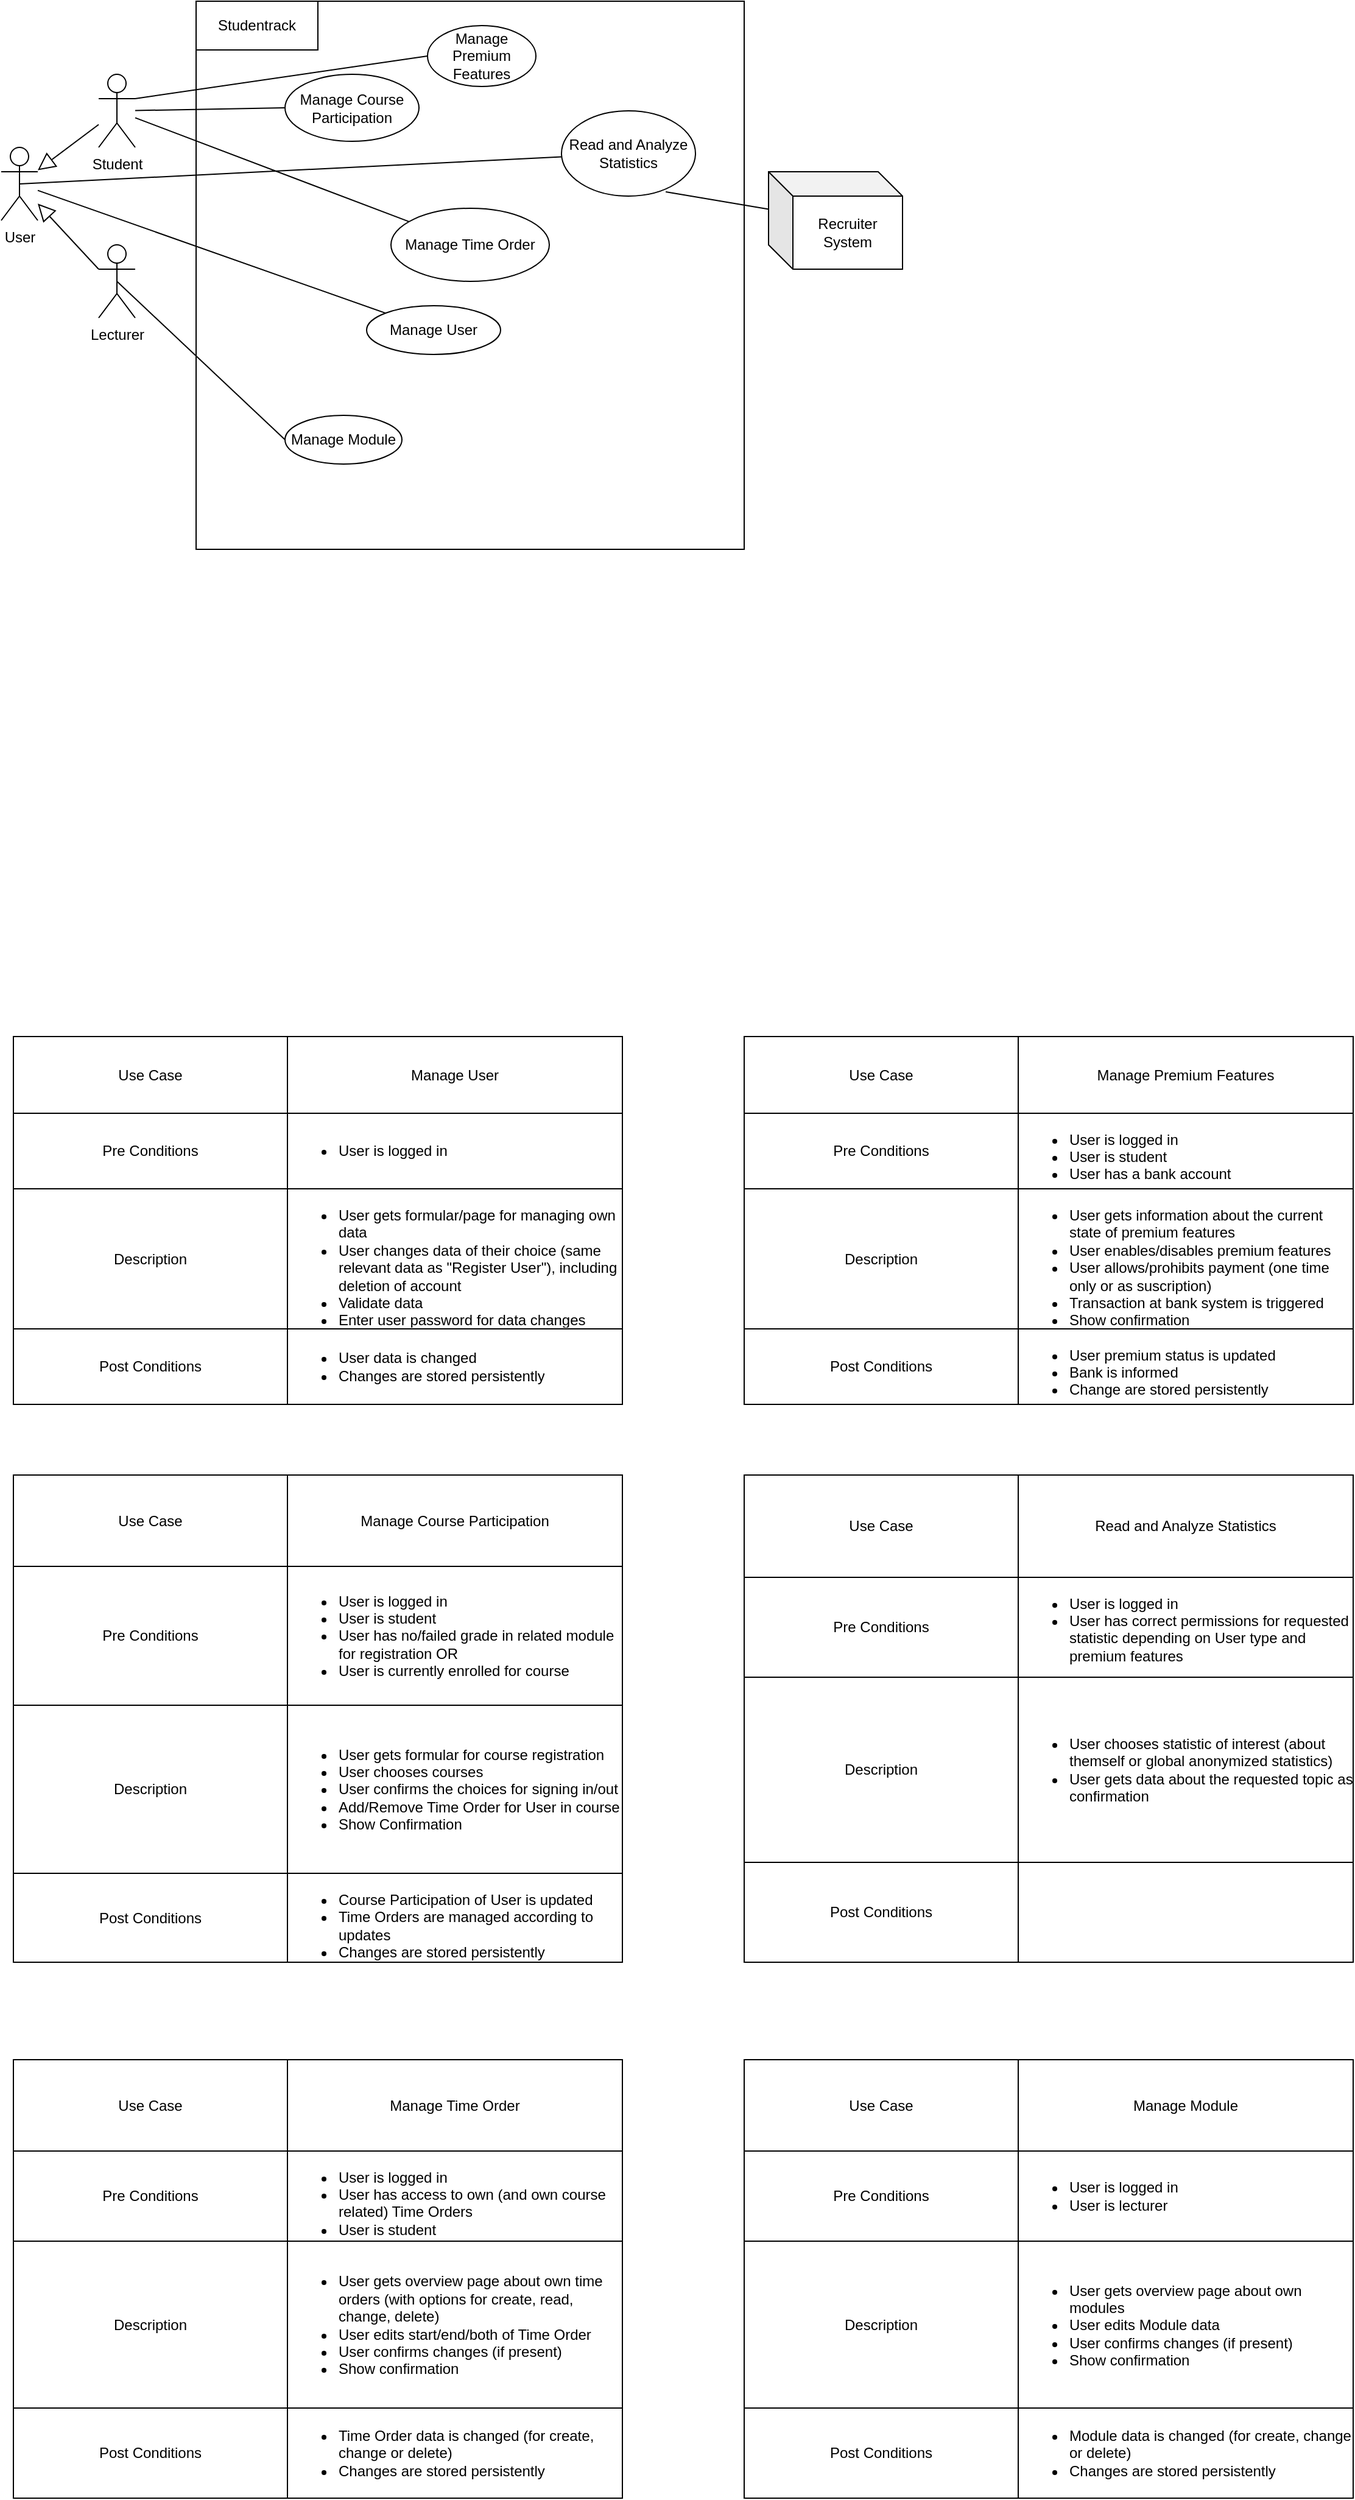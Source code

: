 <mxfile version="15.8.2" type="device"><diagram id="pVK5mQm3MQneoY2yOerM" name="Page-1"><mxGraphModel dx="868" dy="388" grid="1" gridSize="10" guides="1" tooltips="1" connect="1" arrows="1" fold="1" page="1" pageScale="1" pageWidth="827" pageHeight="1169" math="0" shadow="0"><root><mxCell id="0"/><mxCell id="1" parent="0"/><mxCell id="foyUTbefgMakoFAOdk60-1" value="User&lt;br&gt;" style="shape=umlActor;verticalLabelPosition=bottom;verticalAlign=top;html=1;outlineConnect=0;" parent="1" vertex="1"><mxGeometry x="30" y="150" width="30" height="60" as="geometry"/></mxCell><mxCell id="foyUTbefgMakoFAOdk60-2" value="Student&lt;br&gt;" style="shape=umlActor;verticalLabelPosition=bottom;verticalAlign=top;html=1;outlineConnect=0;" parent="1" vertex="1"><mxGeometry x="110" y="90" width="30" height="60" as="geometry"/></mxCell><mxCell id="foyUTbefgMakoFAOdk60-7" value="Lecturer&lt;br&gt;" style="shape=umlActor;verticalLabelPosition=bottom;verticalAlign=top;html=1;outlineConnect=0;" parent="1" vertex="1"><mxGeometry x="110" y="230" width="30" height="60" as="geometry"/></mxCell><mxCell id="foyUTbefgMakoFAOdk60-17" value="" style="whiteSpace=wrap;html=1;aspect=fixed;" parent="1" vertex="1"><mxGeometry x="190" y="30" width="450" height="450" as="geometry"/></mxCell><mxCell id="foyUTbefgMakoFAOdk60-18" value="Studentrack" style="text;html=1;strokeColor=none;fillColor=none;align=center;verticalAlign=middle;whiteSpace=wrap;rounded=0;" parent="1" vertex="1"><mxGeometry x="210" y="35" width="60" height="30" as="geometry"/></mxCell><mxCell id="foyUTbefgMakoFAOdk60-19" value="" style="rounded=0;whiteSpace=wrap;html=1;" parent="1" vertex="1"><mxGeometry x="190" y="30" width="100" height="40" as="geometry"/></mxCell><mxCell id="foyUTbefgMakoFAOdk60-20" value="Studentrack" style="text;html=1;strokeColor=none;fillColor=none;align=center;verticalAlign=middle;whiteSpace=wrap;rounded=0;" parent="1" vertex="1"><mxGeometry x="210" y="35" width="60" height="30" as="geometry"/></mxCell><mxCell id="foyUTbefgMakoFAOdk60-21" value="" style="edgeStyle=none;html=1;endArrow=block;endFill=0;endSize=12;verticalAlign=bottom;rounded=0;" parent="1" source="foyUTbefgMakoFAOdk60-2" target="foyUTbefgMakoFAOdk60-1" edge="1"><mxGeometry width="160" relative="1" as="geometry"><mxPoint x="160" y="180" as="sourcePoint"/><mxPoint x="90" y="290" as="targetPoint"/></mxGeometry></mxCell><mxCell id="foyUTbefgMakoFAOdk60-22" value="" style="edgeStyle=none;html=1;endArrow=block;endFill=0;endSize=12;verticalAlign=bottom;rounded=0;exitX=0;exitY=0.333;exitDx=0;exitDy=0;exitPerimeter=0;" parent="1" source="foyUTbefgMakoFAOdk60-7" target="foyUTbefgMakoFAOdk60-1" edge="1"><mxGeometry width="160" relative="1" as="geometry"><mxPoint x="260" y="250" as="sourcePoint"/><mxPoint x="420" y="250" as="targetPoint"/></mxGeometry></mxCell><mxCell id="foyUTbefgMakoFAOdk60-23" value="Manage Course Participation" style="ellipse;whiteSpace=wrap;html=1;" parent="1" vertex="1"><mxGeometry x="263" y="90" width="110" height="55" as="geometry"/></mxCell><mxCell id="foyUTbefgMakoFAOdk60-24" value="Manage User" style="ellipse;whiteSpace=wrap;html=1;" parent="1" vertex="1"><mxGeometry x="330" y="280" width="110" height="40" as="geometry"/></mxCell><mxCell id="foyUTbefgMakoFAOdk60-25" value="Manage Module" style="ellipse;whiteSpace=wrap;html=1;" parent="1" vertex="1"><mxGeometry x="263" y="370" width="96" height="40" as="geometry"/></mxCell><mxCell id="foyUTbefgMakoFAOdk60-27" value="Read and Analyze Statistics" style="ellipse;whiteSpace=wrap;html=1;" parent="1" vertex="1"><mxGeometry x="490" y="120" width="110" height="70" as="geometry"/></mxCell><mxCell id="foyUTbefgMakoFAOdk60-29" value="Manage Time Order" style="ellipse;whiteSpace=wrap;html=1;" parent="1" vertex="1"><mxGeometry x="350" y="200" width="130" height="60" as="geometry"/></mxCell><mxCell id="foyUTbefgMakoFAOdk60-33" value="Recruiter System" style="shape=cube;whiteSpace=wrap;html=1;boundedLbl=1;backgroundOutline=1;darkOpacity=0.05;darkOpacity2=0.1;" parent="1" vertex="1"><mxGeometry x="660" y="170" width="110" height="80" as="geometry"/></mxCell><mxCell id="foyUTbefgMakoFAOdk60-36" value="Manage Premium Features" style="ellipse;whiteSpace=wrap;html=1;" parent="1" vertex="1"><mxGeometry x="380" y="50" width="89" height="50" as="geometry"/></mxCell><mxCell id="foyUTbefgMakoFAOdk60-37" value="" style="endArrow=none;html=1;rounded=0;entryX=0;entryY=0.5;entryDx=0;entryDy=0;" parent="1" source="foyUTbefgMakoFAOdk60-2" target="foyUTbefgMakoFAOdk60-23" edge="1"><mxGeometry width="50" height="50" relative="1" as="geometry"><mxPoint x="320" y="270" as="sourcePoint"/><mxPoint x="370" y="220" as="targetPoint"/></mxGeometry></mxCell><mxCell id="foyUTbefgMakoFAOdk60-38" value="" style="endArrow=none;html=1;rounded=0;" parent="1" source="foyUTbefgMakoFAOdk60-1" target="foyUTbefgMakoFAOdk60-24" edge="1"><mxGeometry width="50" height="50" relative="1" as="geometry"><mxPoint x="320" y="270" as="sourcePoint"/><mxPoint x="350" y="220" as="targetPoint"/></mxGeometry></mxCell><mxCell id="foyUTbefgMakoFAOdk60-41" value="" style="endArrow=none;html=1;rounded=0;entryX=0.5;entryY=0.5;entryDx=0;entryDy=0;entryPerimeter=0;exitX=0;exitY=0.5;exitDx=0;exitDy=0;" parent="1" source="foyUTbefgMakoFAOdk60-25" target="foyUTbefgMakoFAOdk60-7" edge="1"><mxGeometry width="50" height="50" relative="1" as="geometry"><mxPoint x="320" y="270" as="sourcePoint"/><mxPoint x="370" y="220" as="targetPoint"/></mxGeometry></mxCell><mxCell id="foyUTbefgMakoFAOdk60-42" value="" style="endArrow=none;html=1;rounded=0;exitX=0.5;exitY=0.5;exitDx=0;exitDy=0;exitPerimeter=0;" parent="1" source="foyUTbefgMakoFAOdk60-1" target="foyUTbefgMakoFAOdk60-27" edge="1"><mxGeometry width="50" height="50" relative="1" as="geometry"><mxPoint x="320" y="270" as="sourcePoint"/><mxPoint x="370" y="220" as="targetPoint"/></mxGeometry></mxCell><mxCell id="foyUTbefgMakoFAOdk60-43" value="" style="endArrow=none;html=1;rounded=0;entryX=0;entryY=0.5;entryDx=0;entryDy=0;" parent="1" target="foyUTbefgMakoFAOdk60-36" edge="1"><mxGeometry width="50" height="50" relative="1" as="geometry"><mxPoint x="140" y="110" as="sourcePoint"/><mxPoint x="370" y="70" as="targetPoint"/></mxGeometry></mxCell><mxCell id="foyUTbefgMakoFAOdk60-44" value="" style="endArrow=none;html=1;rounded=0;" parent="1" source="foyUTbefgMakoFAOdk60-2" target="foyUTbefgMakoFAOdk60-29" edge="1"><mxGeometry width="50" height="50" relative="1" as="geometry"><mxPoint x="390" y="270" as="sourcePoint"/><mxPoint x="440" y="220" as="targetPoint"/></mxGeometry></mxCell><mxCell id="foyUTbefgMakoFAOdk60-46" value="" style="endArrow=none;html=1;rounded=0;entryX=0.778;entryY=0.95;entryDx=0;entryDy=0;entryPerimeter=0;" parent="1" source="foyUTbefgMakoFAOdk60-33" target="foyUTbefgMakoFAOdk60-27" edge="1"><mxGeometry width="50" height="50" relative="1" as="geometry"><mxPoint x="390" y="270" as="sourcePoint"/><mxPoint x="440" y="220" as="targetPoint"/></mxGeometry></mxCell><mxCell id="4MXC43iVBOWGC1O-_iyx-49" value="" style="shape=table;startSize=0;container=1;collapsible=0;childLayout=tableLayout;" parent="1" vertex="1"><mxGeometry x="40" y="880" width="500" height="302" as="geometry"/></mxCell><mxCell id="4MXC43iVBOWGC1O-_iyx-50" value="" style="shape=partialRectangle;collapsible=0;dropTarget=0;pointerEvents=0;fillColor=none;top=0;left=0;bottom=0;right=0;points=[[0,0.5],[1,0.5]];portConstraint=eastwest;" parent="4MXC43iVBOWGC1O-_iyx-49" vertex="1"><mxGeometry width="500" height="63" as="geometry"/></mxCell><mxCell id="4MXC43iVBOWGC1O-_iyx-51" value="Use Case" style="shape=partialRectangle;html=1;whiteSpace=wrap;connectable=0;overflow=hidden;fillColor=none;top=0;left=0;bottom=0;right=0;pointerEvents=1;" parent="4MXC43iVBOWGC1O-_iyx-50" vertex="1"><mxGeometry width="225" height="63" as="geometry"><mxRectangle width="225" height="63" as="alternateBounds"/></mxGeometry></mxCell><mxCell id="4MXC43iVBOWGC1O-_iyx-52" value="Manage User" style="shape=partialRectangle;html=1;whiteSpace=wrap;connectable=0;overflow=hidden;fillColor=none;top=0;left=0;bottom=0;right=0;pointerEvents=1;" parent="4MXC43iVBOWGC1O-_iyx-50" vertex="1"><mxGeometry x="225" width="275" height="63" as="geometry"><mxRectangle width="275" height="63" as="alternateBounds"/></mxGeometry></mxCell><mxCell id="4MXC43iVBOWGC1O-_iyx-53" value="" style="shape=partialRectangle;collapsible=0;dropTarget=0;pointerEvents=0;fillColor=none;top=0;left=0;bottom=0;right=0;points=[[0,0.5],[1,0.5]];portConstraint=eastwest;" parent="4MXC43iVBOWGC1O-_iyx-49" vertex="1"><mxGeometry y="63" width="500" height="62" as="geometry"/></mxCell><mxCell id="4MXC43iVBOWGC1O-_iyx-54" value="Pre Conditions" style="shape=partialRectangle;html=1;whiteSpace=wrap;connectable=0;overflow=hidden;fillColor=none;top=0;left=0;bottom=0;right=0;pointerEvents=1;" parent="4MXC43iVBOWGC1O-_iyx-53" vertex="1"><mxGeometry width="225" height="62" as="geometry"><mxRectangle width="225" height="62" as="alternateBounds"/></mxGeometry></mxCell><mxCell id="4MXC43iVBOWGC1O-_iyx-55" value="&lt;ul&gt;&lt;li&gt;User is logged in&lt;/li&gt;&lt;/ul&gt;" style="shape=partialRectangle;html=1;whiteSpace=wrap;connectable=0;overflow=hidden;fillColor=none;top=0;left=0;bottom=0;right=0;pointerEvents=1;align=left;" parent="4MXC43iVBOWGC1O-_iyx-53" vertex="1"><mxGeometry x="225" width="275" height="62" as="geometry"><mxRectangle width="275" height="62" as="alternateBounds"/></mxGeometry></mxCell><mxCell id="4MXC43iVBOWGC1O-_iyx-56" value="" style="shape=partialRectangle;collapsible=0;dropTarget=0;pointerEvents=0;fillColor=none;top=0;left=0;bottom=0;right=0;points=[[0,0.5],[1,0.5]];portConstraint=eastwest;" parent="4MXC43iVBOWGC1O-_iyx-49" vertex="1"><mxGeometry y="125" width="500" height="115" as="geometry"/></mxCell><mxCell id="4MXC43iVBOWGC1O-_iyx-57" value="Description" style="shape=partialRectangle;html=1;whiteSpace=wrap;connectable=0;overflow=hidden;fillColor=none;top=0;left=0;bottom=0;right=0;pointerEvents=1;" parent="4MXC43iVBOWGC1O-_iyx-56" vertex="1"><mxGeometry width="225" height="115" as="geometry"><mxRectangle width="225" height="115" as="alternateBounds"/></mxGeometry></mxCell><mxCell id="4MXC43iVBOWGC1O-_iyx-58" value="&lt;ul&gt;&lt;li&gt;User gets formular/page for managing own data&lt;/li&gt;&lt;li&gt;User changes data of their choice (same relevant data as &quot;Register User&quot;), including deletion of account&lt;/li&gt;&lt;li&gt;Validate data&lt;/li&gt;&lt;li&gt;Enter user password for data changes&lt;/li&gt;&lt;li&gt;Show confirmation&lt;/li&gt;&lt;/ul&gt;" style="shape=partialRectangle;html=1;whiteSpace=wrap;connectable=0;overflow=hidden;fillColor=none;top=0;left=0;bottom=0;right=0;pointerEvents=1;align=left;" parent="4MXC43iVBOWGC1O-_iyx-56" vertex="1"><mxGeometry x="225" width="275" height="115" as="geometry"><mxRectangle width="275" height="115" as="alternateBounds"/></mxGeometry></mxCell><mxCell id="4MXC43iVBOWGC1O-_iyx-59" value="" style="shape=partialRectangle;collapsible=0;dropTarget=0;pointerEvents=0;fillColor=none;top=0;left=0;bottom=0;right=0;points=[[0,0.5],[1,0.5]];portConstraint=eastwest;" parent="4MXC43iVBOWGC1O-_iyx-49" vertex="1"><mxGeometry y="240" width="500" height="62" as="geometry"/></mxCell><mxCell id="4MXC43iVBOWGC1O-_iyx-60" value="Post Conditions" style="shape=partialRectangle;html=1;whiteSpace=wrap;connectable=0;overflow=hidden;fillColor=none;top=0;left=0;bottom=0;right=0;pointerEvents=1;" parent="4MXC43iVBOWGC1O-_iyx-59" vertex="1"><mxGeometry width="225" height="62" as="geometry"><mxRectangle width="225" height="62" as="alternateBounds"/></mxGeometry></mxCell><mxCell id="4MXC43iVBOWGC1O-_iyx-61" value="&lt;ul&gt;&lt;li&gt;User data is changed&lt;/li&gt;&lt;li&gt;Changes are stored persistently&lt;/li&gt;&lt;/ul&gt;" style="shape=partialRectangle;html=1;whiteSpace=wrap;connectable=0;overflow=hidden;fillColor=none;top=0;left=0;bottom=0;right=0;pointerEvents=1;align=left;" parent="4MXC43iVBOWGC1O-_iyx-59" vertex="1"><mxGeometry x="225" width="275" height="62" as="geometry"><mxRectangle width="275" height="62" as="alternateBounds"/></mxGeometry></mxCell><mxCell id="4MXC43iVBOWGC1O-_iyx-62" value="" style="shape=table;startSize=0;container=1;collapsible=0;childLayout=tableLayout;" parent="1" vertex="1"><mxGeometry x="640" y="880" width="500" height="302" as="geometry"/></mxCell><mxCell id="4MXC43iVBOWGC1O-_iyx-63" value="" style="shape=partialRectangle;collapsible=0;dropTarget=0;pointerEvents=0;fillColor=none;top=0;left=0;bottom=0;right=0;points=[[0,0.5],[1,0.5]];portConstraint=eastwest;" parent="4MXC43iVBOWGC1O-_iyx-62" vertex="1"><mxGeometry width="500" height="63" as="geometry"/></mxCell><mxCell id="4MXC43iVBOWGC1O-_iyx-64" value="Use Case" style="shape=partialRectangle;html=1;whiteSpace=wrap;connectable=0;overflow=hidden;fillColor=none;top=0;left=0;bottom=0;right=0;pointerEvents=1;" parent="4MXC43iVBOWGC1O-_iyx-63" vertex="1"><mxGeometry width="225" height="63" as="geometry"><mxRectangle width="225" height="63" as="alternateBounds"/></mxGeometry></mxCell><mxCell id="4MXC43iVBOWGC1O-_iyx-65" value="Manage Premium Features" style="shape=partialRectangle;html=1;whiteSpace=wrap;connectable=0;overflow=hidden;fillColor=none;top=0;left=0;bottom=0;right=0;pointerEvents=1;" parent="4MXC43iVBOWGC1O-_iyx-63" vertex="1"><mxGeometry x="225" width="275" height="63" as="geometry"><mxRectangle width="275" height="63" as="alternateBounds"/></mxGeometry></mxCell><mxCell id="4MXC43iVBOWGC1O-_iyx-66" value="" style="shape=partialRectangle;collapsible=0;dropTarget=0;pointerEvents=0;fillColor=none;top=0;left=0;bottom=0;right=0;points=[[0,0.5],[1,0.5]];portConstraint=eastwest;" parent="4MXC43iVBOWGC1O-_iyx-62" vertex="1"><mxGeometry y="63" width="500" height="62" as="geometry"/></mxCell><mxCell id="4MXC43iVBOWGC1O-_iyx-67" value="Pre Conditions" style="shape=partialRectangle;html=1;whiteSpace=wrap;connectable=0;overflow=hidden;fillColor=none;top=0;left=0;bottom=0;right=0;pointerEvents=1;" parent="4MXC43iVBOWGC1O-_iyx-66" vertex="1"><mxGeometry width="225" height="62" as="geometry"><mxRectangle width="225" height="62" as="alternateBounds"/></mxGeometry></mxCell><mxCell id="4MXC43iVBOWGC1O-_iyx-68" value="&lt;ul&gt;&lt;li&gt;User is logged in&lt;/li&gt;&lt;li&gt;User is student&lt;/li&gt;&lt;li&gt;User has a bank account&lt;/li&gt;&lt;/ul&gt;" style="shape=partialRectangle;html=1;whiteSpace=wrap;connectable=0;overflow=hidden;fillColor=none;top=0;left=0;bottom=0;right=0;pointerEvents=1;align=left;" parent="4MXC43iVBOWGC1O-_iyx-66" vertex="1"><mxGeometry x="225" width="275" height="62" as="geometry"><mxRectangle width="275" height="62" as="alternateBounds"/></mxGeometry></mxCell><mxCell id="4MXC43iVBOWGC1O-_iyx-69" value="" style="shape=partialRectangle;collapsible=0;dropTarget=0;pointerEvents=0;fillColor=none;top=0;left=0;bottom=0;right=0;points=[[0,0.5],[1,0.5]];portConstraint=eastwest;" parent="4MXC43iVBOWGC1O-_iyx-62" vertex="1"><mxGeometry y="125" width="500" height="115" as="geometry"/></mxCell><mxCell id="4MXC43iVBOWGC1O-_iyx-70" value="Description" style="shape=partialRectangle;html=1;whiteSpace=wrap;connectable=0;overflow=hidden;fillColor=none;top=0;left=0;bottom=0;right=0;pointerEvents=1;" parent="4MXC43iVBOWGC1O-_iyx-69" vertex="1"><mxGeometry width="225" height="115" as="geometry"><mxRectangle width="225" height="115" as="alternateBounds"/></mxGeometry></mxCell><mxCell id="4MXC43iVBOWGC1O-_iyx-71" value="&lt;ul&gt;&lt;li&gt;User gets information about the current state of premium features&lt;/li&gt;&lt;li&gt;User enables/disables premium features&lt;/li&gt;&lt;li&gt;User allows/prohibits payment (one time only or as suscription)&lt;/li&gt;&lt;li&gt;Transaction at bank system is triggered&lt;/li&gt;&lt;li&gt;Show confirmation&lt;/li&gt;&lt;/ul&gt;" style="shape=partialRectangle;html=1;whiteSpace=wrap;connectable=0;overflow=hidden;fillColor=none;top=0;left=0;bottom=0;right=0;pointerEvents=1;align=left;" parent="4MXC43iVBOWGC1O-_iyx-69" vertex="1"><mxGeometry x="225" width="275" height="115" as="geometry"><mxRectangle width="275" height="115" as="alternateBounds"/></mxGeometry></mxCell><mxCell id="4MXC43iVBOWGC1O-_iyx-72" value="" style="shape=partialRectangle;collapsible=0;dropTarget=0;pointerEvents=0;fillColor=none;top=0;left=0;bottom=0;right=0;points=[[0,0.5],[1,0.5]];portConstraint=eastwest;" parent="4MXC43iVBOWGC1O-_iyx-62" vertex="1"><mxGeometry y="240" width="500" height="62" as="geometry"/></mxCell><mxCell id="4MXC43iVBOWGC1O-_iyx-73" value="Post Conditions" style="shape=partialRectangle;html=1;whiteSpace=wrap;connectable=0;overflow=hidden;fillColor=none;top=0;left=0;bottom=0;right=0;pointerEvents=1;" parent="4MXC43iVBOWGC1O-_iyx-72" vertex="1"><mxGeometry width="225" height="62" as="geometry"><mxRectangle width="225" height="62" as="alternateBounds"/></mxGeometry></mxCell><mxCell id="4MXC43iVBOWGC1O-_iyx-74" value="&lt;ul&gt;&lt;li&gt;User premium status is updated&lt;/li&gt;&lt;li&gt;Bank is informed&amp;nbsp;&lt;/li&gt;&lt;li&gt;Change are stored persistently&lt;/li&gt;&lt;/ul&gt;" style="shape=partialRectangle;html=1;whiteSpace=wrap;connectable=0;overflow=hidden;fillColor=none;top=0;left=0;bottom=0;right=0;pointerEvents=1;align=left;" parent="4MXC43iVBOWGC1O-_iyx-72" vertex="1"><mxGeometry x="225" width="275" height="62" as="geometry"><mxRectangle width="275" height="62" as="alternateBounds"/></mxGeometry></mxCell><mxCell id="00pXuhdcybyRXql07pcZ-1" value="" style="shape=table;startSize=0;container=1;collapsible=0;childLayout=tableLayout;" parent="1" vertex="1"><mxGeometry x="40" y="1240" width="500" height="400" as="geometry"/></mxCell><mxCell id="00pXuhdcybyRXql07pcZ-2" value="" style="shape=partialRectangle;collapsible=0;dropTarget=0;pointerEvents=0;fillColor=none;top=0;left=0;bottom=0;right=0;points=[[0,0.5],[1,0.5]];portConstraint=eastwest;" parent="00pXuhdcybyRXql07pcZ-1" vertex="1"><mxGeometry width="500" height="75" as="geometry"/></mxCell><mxCell id="00pXuhdcybyRXql07pcZ-3" value="Use Case" style="shape=partialRectangle;html=1;whiteSpace=wrap;connectable=0;overflow=hidden;fillColor=none;top=0;left=0;bottom=0;right=0;pointerEvents=1;" parent="00pXuhdcybyRXql07pcZ-2" vertex="1"><mxGeometry width="225" height="75" as="geometry"><mxRectangle width="225" height="75" as="alternateBounds"/></mxGeometry></mxCell><mxCell id="00pXuhdcybyRXql07pcZ-4" value="Manage Course Participation" style="shape=partialRectangle;html=1;whiteSpace=wrap;connectable=0;overflow=hidden;fillColor=none;top=0;left=0;bottom=0;right=0;pointerEvents=1;" parent="00pXuhdcybyRXql07pcZ-2" vertex="1"><mxGeometry x="225" width="275" height="75" as="geometry"><mxRectangle width="275" height="75" as="alternateBounds"/></mxGeometry></mxCell><mxCell id="00pXuhdcybyRXql07pcZ-5" value="" style="shape=partialRectangle;collapsible=0;dropTarget=0;pointerEvents=0;fillColor=none;top=0;left=0;bottom=0;right=0;points=[[0,0.5],[1,0.5]];portConstraint=eastwest;" parent="00pXuhdcybyRXql07pcZ-1" vertex="1"><mxGeometry y="75" width="500" height="114" as="geometry"/></mxCell><mxCell id="00pXuhdcybyRXql07pcZ-6" value="Pre Conditions" style="shape=partialRectangle;html=1;whiteSpace=wrap;connectable=0;overflow=hidden;fillColor=none;top=0;left=0;bottom=0;right=0;pointerEvents=1;" parent="00pXuhdcybyRXql07pcZ-5" vertex="1"><mxGeometry width="225" height="114" as="geometry"><mxRectangle width="225" height="114" as="alternateBounds"/></mxGeometry></mxCell><mxCell id="00pXuhdcybyRXql07pcZ-7" value="&lt;ul&gt;&lt;li&gt;User is logged in&lt;/li&gt;&lt;li&gt;User is student&lt;/li&gt;&lt;li&gt;User has no/failed grade in related module for registration OR&lt;/li&gt;&lt;li&gt;User is currently enrolled for course&lt;/li&gt;&lt;/ul&gt;" style="shape=partialRectangle;html=1;whiteSpace=wrap;connectable=0;overflow=hidden;fillColor=none;top=0;left=0;bottom=0;right=0;pointerEvents=1;align=left;" parent="00pXuhdcybyRXql07pcZ-5" vertex="1"><mxGeometry x="225" width="275" height="114" as="geometry"><mxRectangle width="275" height="114" as="alternateBounds"/></mxGeometry></mxCell><mxCell id="00pXuhdcybyRXql07pcZ-8" value="" style="shape=partialRectangle;collapsible=0;dropTarget=0;pointerEvents=0;fillColor=none;top=0;left=0;bottom=0;right=0;points=[[0,0.5],[1,0.5]];portConstraint=eastwest;" parent="00pXuhdcybyRXql07pcZ-1" vertex="1"><mxGeometry y="189" width="500" height="138" as="geometry"/></mxCell><mxCell id="00pXuhdcybyRXql07pcZ-9" value="Description" style="shape=partialRectangle;html=1;whiteSpace=wrap;connectable=0;overflow=hidden;fillColor=none;top=0;left=0;bottom=0;right=0;pointerEvents=1;" parent="00pXuhdcybyRXql07pcZ-8" vertex="1"><mxGeometry width="225" height="138" as="geometry"><mxRectangle width="225" height="138" as="alternateBounds"/></mxGeometry></mxCell><mxCell id="00pXuhdcybyRXql07pcZ-10" value="&lt;ul&gt;&lt;li&gt;User gets formular for course registration&lt;/li&gt;&lt;li&gt;User chooses courses&lt;/li&gt;&lt;li&gt;User confirms the choices for signing in/out&lt;/li&gt;&lt;li&gt;Add/Remove Time Order for User in course&lt;/li&gt;&lt;li&gt;Show Confirmation&lt;/li&gt;&lt;/ul&gt;" style="shape=partialRectangle;html=1;whiteSpace=wrap;connectable=0;overflow=hidden;fillColor=none;top=0;left=0;bottom=0;right=0;pointerEvents=1;align=left;" parent="00pXuhdcybyRXql07pcZ-8" vertex="1"><mxGeometry x="225" width="275" height="138" as="geometry"><mxRectangle width="275" height="138" as="alternateBounds"/></mxGeometry></mxCell><mxCell id="00pXuhdcybyRXql07pcZ-11" value="" style="shape=partialRectangle;collapsible=0;dropTarget=0;pointerEvents=0;fillColor=none;top=0;left=0;bottom=0;right=0;points=[[0,0.5],[1,0.5]];portConstraint=eastwest;" parent="00pXuhdcybyRXql07pcZ-1" vertex="1"><mxGeometry y="327" width="500" height="73" as="geometry"/></mxCell><mxCell id="00pXuhdcybyRXql07pcZ-12" value="Post Conditions" style="shape=partialRectangle;html=1;whiteSpace=wrap;connectable=0;overflow=hidden;fillColor=none;top=0;left=0;bottom=0;right=0;pointerEvents=1;" parent="00pXuhdcybyRXql07pcZ-11" vertex="1"><mxGeometry width="225" height="73" as="geometry"><mxRectangle width="225" height="73" as="alternateBounds"/></mxGeometry></mxCell><mxCell id="00pXuhdcybyRXql07pcZ-13" value="&lt;ul&gt;&lt;li&gt;Course Participation of User is updated&lt;/li&gt;&lt;li&gt;Time Orders are managed according to updates&lt;/li&gt;&lt;li&gt;Changes are stored persistently&lt;/li&gt;&lt;/ul&gt;" style="shape=partialRectangle;html=1;whiteSpace=wrap;connectable=0;overflow=hidden;fillColor=none;top=0;left=0;bottom=0;right=0;pointerEvents=1;align=left;" parent="00pXuhdcybyRXql07pcZ-11" vertex="1"><mxGeometry x="225" width="275" height="73" as="geometry"><mxRectangle width="275" height="73" as="alternateBounds"/></mxGeometry></mxCell><mxCell id="00pXuhdcybyRXql07pcZ-15" value="" style="shape=table;startSize=0;container=1;collapsible=0;childLayout=tableLayout;" parent="1" vertex="1"><mxGeometry x="640" y="1240" width="500" height="400" as="geometry"/></mxCell><mxCell id="00pXuhdcybyRXql07pcZ-16" value="" style="shape=partialRectangle;collapsible=0;dropTarget=0;pointerEvents=0;fillColor=none;top=0;left=0;bottom=0;right=0;points=[[0,0.5],[1,0.5]];portConstraint=eastwest;" parent="00pXuhdcybyRXql07pcZ-15" vertex="1"><mxGeometry width="500" height="84" as="geometry"/></mxCell><mxCell id="00pXuhdcybyRXql07pcZ-17" value="Use Case" style="shape=partialRectangle;html=1;whiteSpace=wrap;connectable=0;overflow=hidden;fillColor=none;top=0;left=0;bottom=0;right=0;pointerEvents=1;" parent="00pXuhdcybyRXql07pcZ-16" vertex="1"><mxGeometry width="225" height="84" as="geometry"><mxRectangle width="225" height="84" as="alternateBounds"/></mxGeometry></mxCell><mxCell id="00pXuhdcybyRXql07pcZ-18" value="Read and Analyze Statistics" style="shape=partialRectangle;html=1;whiteSpace=wrap;connectable=0;overflow=hidden;fillColor=none;top=0;left=0;bottom=0;right=0;pointerEvents=1;" parent="00pXuhdcybyRXql07pcZ-16" vertex="1"><mxGeometry x="225" width="275" height="84" as="geometry"><mxRectangle width="275" height="84" as="alternateBounds"/></mxGeometry></mxCell><mxCell id="00pXuhdcybyRXql07pcZ-19" value="" style="shape=partialRectangle;collapsible=0;dropTarget=0;pointerEvents=0;fillColor=none;top=0;left=0;bottom=0;right=0;points=[[0,0.5],[1,0.5]];portConstraint=eastwest;" parent="00pXuhdcybyRXql07pcZ-15" vertex="1"><mxGeometry y="84" width="500" height="82" as="geometry"/></mxCell><mxCell id="00pXuhdcybyRXql07pcZ-20" value="Pre Conditions" style="shape=partialRectangle;html=1;whiteSpace=wrap;connectable=0;overflow=hidden;fillColor=none;top=0;left=0;bottom=0;right=0;pointerEvents=1;" parent="00pXuhdcybyRXql07pcZ-19" vertex="1"><mxGeometry width="225" height="82" as="geometry"><mxRectangle width="225" height="82" as="alternateBounds"/></mxGeometry></mxCell><mxCell id="00pXuhdcybyRXql07pcZ-21" value="&lt;ul&gt;&lt;li&gt;User is logged in&lt;/li&gt;&lt;li&gt;User has correct permissions for requested statistic depending on User type and premium features&lt;/li&gt;&lt;/ul&gt;" style="shape=partialRectangle;html=1;whiteSpace=wrap;connectable=0;overflow=hidden;fillColor=none;top=0;left=0;bottom=0;right=0;pointerEvents=1;align=left;" parent="00pXuhdcybyRXql07pcZ-19" vertex="1"><mxGeometry x="225" width="275" height="82" as="geometry"><mxRectangle width="275" height="82" as="alternateBounds"/></mxGeometry></mxCell><mxCell id="00pXuhdcybyRXql07pcZ-22" value="" style="shape=partialRectangle;collapsible=0;dropTarget=0;pointerEvents=0;fillColor=none;top=0;left=0;bottom=0;right=0;points=[[0,0.5],[1,0.5]];portConstraint=eastwest;" parent="00pXuhdcybyRXql07pcZ-15" vertex="1"><mxGeometry y="166" width="500" height="152" as="geometry"/></mxCell><mxCell id="00pXuhdcybyRXql07pcZ-23" value="Description" style="shape=partialRectangle;html=1;whiteSpace=wrap;connectable=0;overflow=hidden;fillColor=none;top=0;left=0;bottom=0;right=0;pointerEvents=1;" parent="00pXuhdcybyRXql07pcZ-22" vertex="1"><mxGeometry width="225" height="152" as="geometry"><mxRectangle width="225" height="152" as="alternateBounds"/></mxGeometry></mxCell><mxCell id="00pXuhdcybyRXql07pcZ-24" value="&lt;ul&gt;&lt;li&gt;User chooses statistic of interest (about themself or global anonymized statistics)&lt;/li&gt;&lt;li&gt;User gets data about the requested topic as confirmation&lt;/li&gt;&lt;/ul&gt;" style="shape=partialRectangle;html=1;whiteSpace=wrap;connectable=0;overflow=hidden;fillColor=none;top=0;left=0;bottom=0;right=0;pointerEvents=1;align=left;" parent="00pXuhdcybyRXql07pcZ-22" vertex="1"><mxGeometry x="225" width="275" height="152" as="geometry"><mxRectangle width="275" height="152" as="alternateBounds"/></mxGeometry></mxCell><mxCell id="00pXuhdcybyRXql07pcZ-25" value="" style="shape=partialRectangle;collapsible=0;dropTarget=0;pointerEvents=0;fillColor=none;top=0;left=0;bottom=0;right=0;points=[[0,0.5],[1,0.5]];portConstraint=eastwest;" parent="00pXuhdcybyRXql07pcZ-15" vertex="1"><mxGeometry y="318" width="500" height="82" as="geometry"/></mxCell><mxCell id="00pXuhdcybyRXql07pcZ-26" value="Post Conditions" style="shape=partialRectangle;html=1;whiteSpace=wrap;connectable=0;overflow=hidden;fillColor=none;top=0;left=0;bottom=0;right=0;pointerEvents=1;" parent="00pXuhdcybyRXql07pcZ-25" vertex="1"><mxGeometry width="225" height="82" as="geometry"><mxRectangle width="225" height="82" as="alternateBounds"/></mxGeometry></mxCell><mxCell id="00pXuhdcybyRXql07pcZ-27" value="&lt;div&gt;&lt;br&gt;&lt;/div&gt;" style="shape=partialRectangle;html=1;whiteSpace=wrap;connectable=0;overflow=hidden;fillColor=none;top=0;left=0;bottom=0;right=0;pointerEvents=1;align=left;" parent="00pXuhdcybyRXql07pcZ-25" vertex="1"><mxGeometry x="225" width="275" height="82" as="geometry"><mxRectangle width="275" height="82" as="alternateBounds"/></mxGeometry></mxCell><mxCell id="00pXuhdcybyRXql07pcZ-28" value="" style="shape=table;startSize=0;container=1;collapsible=0;childLayout=tableLayout;" parent="1" vertex="1"><mxGeometry x="40" y="1720" width="500" height="360" as="geometry"/></mxCell><mxCell id="00pXuhdcybyRXql07pcZ-29" value="" style="shape=partialRectangle;collapsible=0;dropTarget=0;pointerEvents=0;fillColor=none;top=0;left=0;bottom=0;right=0;points=[[0,0.5],[1,0.5]];portConstraint=eastwest;" parent="00pXuhdcybyRXql07pcZ-28" vertex="1"><mxGeometry width="500" height="75" as="geometry"/></mxCell><mxCell id="00pXuhdcybyRXql07pcZ-30" value="Use Case" style="shape=partialRectangle;html=1;whiteSpace=wrap;connectable=0;overflow=hidden;fillColor=none;top=0;left=0;bottom=0;right=0;pointerEvents=1;" parent="00pXuhdcybyRXql07pcZ-29" vertex="1"><mxGeometry width="225" height="75" as="geometry"><mxRectangle width="225" height="75" as="alternateBounds"/></mxGeometry></mxCell><mxCell id="00pXuhdcybyRXql07pcZ-31" value="Manage Time Order" style="shape=partialRectangle;html=1;whiteSpace=wrap;connectable=0;overflow=hidden;fillColor=none;top=0;left=0;bottom=0;right=0;pointerEvents=1;" parent="00pXuhdcybyRXql07pcZ-29" vertex="1"><mxGeometry x="225" width="275" height="75" as="geometry"><mxRectangle width="275" height="75" as="alternateBounds"/></mxGeometry></mxCell><mxCell id="00pXuhdcybyRXql07pcZ-32" value="" style="shape=partialRectangle;collapsible=0;dropTarget=0;pointerEvents=0;fillColor=none;top=0;left=0;bottom=0;right=0;points=[[0,0.5],[1,0.5]];portConstraint=eastwest;" parent="00pXuhdcybyRXql07pcZ-28" vertex="1"><mxGeometry y="75" width="500" height="74" as="geometry"/></mxCell><mxCell id="00pXuhdcybyRXql07pcZ-33" value="Pre Conditions" style="shape=partialRectangle;html=1;whiteSpace=wrap;connectable=0;overflow=hidden;fillColor=none;top=0;left=0;bottom=0;right=0;pointerEvents=1;" parent="00pXuhdcybyRXql07pcZ-32" vertex="1"><mxGeometry width="225" height="74" as="geometry"><mxRectangle width="225" height="74" as="alternateBounds"/></mxGeometry></mxCell><mxCell id="00pXuhdcybyRXql07pcZ-34" value="&lt;ul&gt;&lt;li&gt;User is logged in&lt;/li&gt;&lt;li&gt;User has access to own (and own course related) Time Orders&amp;nbsp;&lt;/li&gt;&lt;li&gt;User is student&lt;/li&gt;&lt;/ul&gt;" style="shape=partialRectangle;html=1;whiteSpace=wrap;connectable=0;overflow=hidden;fillColor=none;top=0;left=0;bottom=0;right=0;pointerEvents=1;align=left;" parent="00pXuhdcybyRXql07pcZ-32" vertex="1"><mxGeometry x="225" width="275" height="74" as="geometry"><mxRectangle width="275" height="74" as="alternateBounds"/></mxGeometry></mxCell><mxCell id="00pXuhdcybyRXql07pcZ-35" value="" style="shape=partialRectangle;collapsible=0;dropTarget=0;pointerEvents=0;fillColor=none;top=0;left=0;bottom=0;right=0;points=[[0,0.5],[1,0.5]];portConstraint=eastwest;" parent="00pXuhdcybyRXql07pcZ-28" vertex="1"><mxGeometry y="149" width="500" height="137" as="geometry"/></mxCell><mxCell id="00pXuhdcybyRXql07pcZ-36" value="Description" style="shape=partialRectangle;html=1;whiteSpace=wrap;connectable=0;overflow=hidden;fillColor=none;top=0;left=0;bottom=0;right=0;pointerEvents=1;" parent="00pXuhdcybyRXql07pcZ-35" vertex="1"><mxGeometry width="225" height="137" as="geometry"><mxRectangle width="225" height="137" as="alternateBounds"/></mxGeometry></mxCell><mxCell id="00pXuhdcybyRXql07pcZ-37" value="&lt;ul&gt;&lt;li&gt;User gets overview page about own time orders (with options for create, read, change, delete)&lt;/li&gt;&lt;li&gt;User edits start/end/both of Time Order&lt;/li&gt;&lt;li&gt;User confirms changes (if present)&lt;/li&gt;&lt;li&gt;Show confirmation&lt;/li&gt;&lt;/ul&gt;" style="shape=partialRectangle;html=1;whiteSpace=wrap;connectable=0;overflow=hidden;fillColor=none;top=0;left=0;bottom=0;right=0;pointerEvents=1;align=left;" parent="00pXuhdcybyRXql07pcZ-35" vertex="1"><mxGeometry x="225" width="275" height="137" as="geometry"><mxRectangle width="275" height="137" as="alternateBounds"/></mxGeometry></mxCell><mxCell id="00pXuhdcybyRXql07pcZ-38" value="" style="shape=partialRectangle;collapsible=0;dropTarget=0;pointerEvents=0;fillColor=none;top=0;left=0;bottom=0;right=0;points=[[0,0.5],[1,0.5]];portConstraint=eastwest;" parent="00pXuhdcybyRXql07pcZ-28" vertex="1"><mxGeometry y="286" width="500" height="74" as="geometry"/></mxCell><mxCell id="00pXuhdcybyRXql07pcZ-39" value="Post Conditions" style="shape=partialRectangle;html=1;whiteSpace=wrap;connectable=0;overflow=hidden;fillColor=none;top=0;left=0;bottom=0;right=0;pointerEvents=1;" parent="00pXuhdcybyRXql07pcZ-38" vertex="1"><mxGeometry width="225" height="74" as="geometry"><mxRectangle width="225" height="74" as="alternateBounds"/></mxGeometry></mxCell><mxCell id="00pXuhdcybyRXql07pcZ-40" value="&lt;ul&gt;&lt;li&gt;Time Order data is changed (for create, change or delete)&lt;/li&gt;&lt;li&gt;Changes are stored persistently&lt;/li&gt;&lt;/ul&gt;" style="shape=partialRectangle;html=1;whiteSpace=wrap;connectable=0;overflow=hidden;fillColor=none;top=0;left=0;bottom=0;right=0;pointerEvents=1;align=left;" parent="00pXuhdcybyRXql07pcZ-38" vertex="1"><mxGeometry x="225" width="275" height="74" as="geometry"><mxRectangle width="275" height="74" as="alternateBounds"/></mxGeometry></mxCell><mxCell id="00pXuhdcybyRXql07pcZ-41" value="" style="shape=table;startSize=0;container=1;collapsible=0;childLayout=tableLayout;" parent="1" vertex="1"><mxGeometry x="640" y="1720" width="500" height="360" as="geometry"/></mxCell><mxCell id="00pXuhdcybyRXql07pcZ-42" value="" style="shape=partialRectangle;collapsible=0;dropTarget=0;pointerEvents=0;fillColor=none;top=0;left=0;bottom=0;right=0;points=[[0,0.5],[1,0.5]];portConstraint=eastwest;" parent="00pXuhdcybyRXql07pcZ-41" vertex="1"><mxGeometry width="500" height="75" as="geometry"/></mxCell><mxCell id="00pXuhdcybyRXql07pcZ-43" value="Use Case" style="shape=partialRectangle;html=1;whiteSpace=wrap;connectable=0;overflow=hidden;fillColor=none;top=0;left=0;bottom=0;right=0;pointerEvents=1;" parent="00pXuhdcybyRXql07pcZ-42" vertex="1"><mxGeometry width="225" height="75" as="geometry"><mxRectangle width="225" height="75" as="alternateBounds"/></mxGeometry></mxCell><mxCell id="00pXuhdcybyRXql07pcZ-44" value="Manage Module" style="shape=partialRectangle;html=1;whiteSpace=wrap;connectable=0;overflow=hidden;fillColor=none;top=0;left=0;bottom=0;right=0;pointerEvents=1;" parent="00pXuhdcybyRXql07pcZ-42" vertex="1"><mxGeometry x="225" width="275" height="75" as="geometry"><mxRectangle width="275" height="75" as="alternateBounds"/></mxGeometry></mxCell><mxCell id="00pXuhdcybyRXql07pcZ-45" value="" style="shape=partialRectangle;collapsible=0;dropTarget=0;pointerEvents=0;fillColor=none;top=0;left=0;bottom=0;right=0;points=[[0,0.5],[1,0.5]];portConstraint=eastwest;" parent="00pXuhdcybyRXql07pcZ-41" vertex="1"><mxGeometry y="75" width="500" height="74" as="geometry"/></mxCell><mxCell id="00pXuhdcybyRXql07pcZ-46" value="Pre Conditions" style="shape=partialRectangle;html=1;whiteSpace=wrap;connectable=0;overflow=hidden;fillColor=none;top=0;left=0;bottom=0;right=0;pointerEvents=1;" parent="00pXuhdcybyRXql07pcZ-45" vertex="1"><mxGeometry width="225" height="74" as="geometry"><mxRectangle width="225" height="74" as="alternateBounds"/></mxGeometry></mxCell><mxCell id="00pXuhdcybyRXql07pcZ-47" value="&lt;ul&gt;&lt;li&gt;User is logged in&lt;/li&gt;&lt;li&gt;User is lecturer&lt;/li&gt;&lt;/ul&gt;" style="shape=partialRectangle;html=1;whiteSpace=wrap;connectable=0;overflow=hidden;fillColor=none;top=0;left=0;bottom=0;right=0;pointerEvents=1;align=left;" parent="00pXuhdcybyRXql07pcZ-45" vertex="1"><mxGeometry x="225" width="275" height="74" as="geometry"><mxRectangle width="275" height="74" as="alternateBounds"/></mxGeometry></mxCell><mxCell id="00pXuhdcybyRXql07pcZ-48" value="" style="shape=partialRectangle;collapsible=0;dropTarget=0;pointerEvents=0;fillColor=none;top=0;left=0;bottom=0;right=0;points=[[0,0.5],[1,0.5]];portConstraint=eastwest;" parent="00pXuhdcybyRXql07pcZ-41" vertex="1"><mxGeometry y="149" width="500" height="137" as="geometry"/></mxCell><mxCell id="00pXuhdcybyRXql07pcZ-49" value="Description" style="shape=partialRectangle;html=1;whiteSpace=wrap;connectable=0;overflow=hidden;fillColor=none;top=0;left=0;bottom=0;right=0;pointerEvents=1;" parent="00pXuhdcybyRXql07pcZ-48" vertex="1"><mxGeometry width="225" height="137" as="geometry"><mxRectangle width="225" height="137" as="alternateBounds"/></mxGeometry></mxCell><mxCell id="00pXuhdcybyRXql07pcZ-50" value="&lt;ul&gt;&lt;li&gt;User gets overview page about own modules&lt;/li&gt;&lt;li&gt;User edits Module data&lt;/li&gt;&lt;li&gt;User confirms changes (if present)&lt;/li&gt;&lt;li&gt;Show confirmation&lt;/li&gt;&lt;/ul&gt;" style="shape=partialRectangle;html=1;whiteSpace=wrap;connectable=0;overflow=hidden;fillColor=none;top=0;left=0;bottom=0;right=0;pointerEvents=1;align=left;" parent="00pXuhdcybyRXql07pcZ-48" vertex="1"><mxGeometry x="225" width="275" height="137" as="geometry"><mxRectangle width="275" height="137" as="alternateBounds"/></mxGeometry></mxCell><mxCell id="00pXuhdcybyRXql07pcZ-51" value="" style="shape=partialRectangle;collapsible=0;dropTarget=0;pointerEvents=0;fillColor=none;top=0;left=0;bottom=0;right=0;points=[[0,0.5],[1,0.5]];portConstraint=eastwest;" parent="00pXuhdcybyRXql07pcZ-41" vertex="1"><mxGeometry y="286" width="500" height="74" as="geometry"/></mxCell><mxCell id="00pXuhdcybyRXql07pcZ-52" value="Post Conditions" style="shape=partialRectangle;html=1;whiteSpace=wrap;connectable=0;overflow=hidden;fillColor=none;top=0;left=0;bottom=0;right=0;pointerEvents=1;" parent="00pXuhdcybyRXql07pcZ-51" vertex="1"><mxGeometry width="225" height="74" as="geometry"><mxRectangle width="225" height="74" as="alternateBounds"/></mxGeometry></mxCell><mxCell id="00pXuhdcybyRXql07pcZ-53" value="&lt;ul&gt;&lt;li&gt;Module data is changed (for create, change or delete)&lt;/li&gt;&lt;li&gt;Changes are stored persistently&lt;/li&gt;&lt;/ul&gt;" style="shape=partialRectangle;html=1;whiteSpace=wrap;connectable=0;overflow=hidden;fillColor=none;top=0;left=0;bottom=0;right=0;pointerEvents=1;align=left;" parent="00pXuhdcybyRXql07pcZ-51" vertex="1"><mxGeometry x="225" width="275" height="74" as="geometry"><mxRectangle width="275" height="74" as="alternateBounds"/></mxGeometry></mxCell></root></mxGraphModel></diagram></mxfile>
